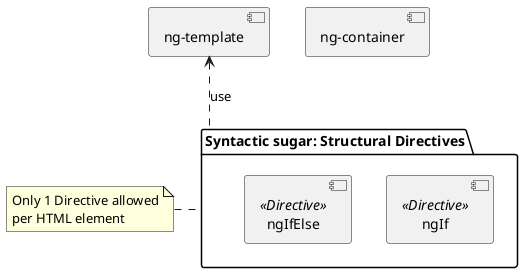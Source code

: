 @startuml
'https://plantuml.com/component-diagram


[ng-template] as NgTemplate
[ng-container]

package "Syntactic sugar: Structural Directives" as Sugar {
    [ngIf] <<Directive>>
    [ngIfElse]  <<Directive>>
}

note left of Sugar
    Only 1 Directive allowed
    per HTML element
end note

NgTemplate <.. Sugar: use

@enduml
